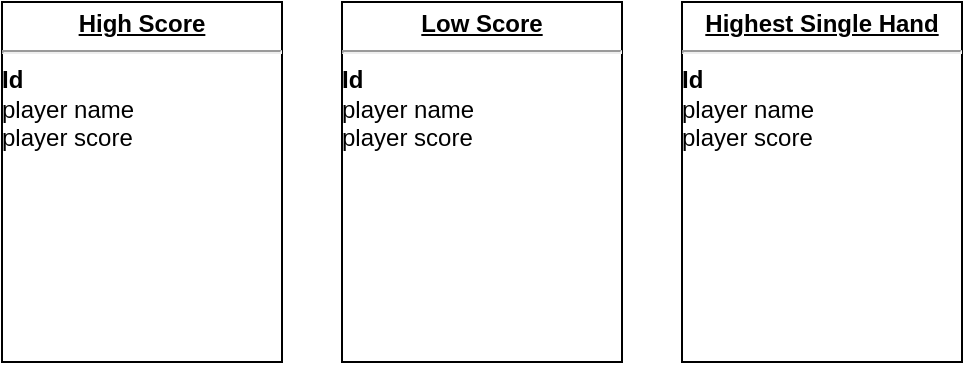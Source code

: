 <mxfile version="13.1.2" type="device"><diagram name="Page-1" id="a7904f86-f2b4-8e86-fa97-74104820619b"><mxGraphModel dx="1422" dy="738" grid="1" gridSize="10" guides="1" tooltips="1" connect="1" arrows="1" fold="1" page="1" pageScale="1" pageWidth="1100" pageHeight="850" background="#ffffff" math="0" shadow="0"><root><mxCell id="0"/><mxCell id="1" parent="0"/><mxCell id="24794b860abc3c2d-1" value="&lt;p style=&quot;margin: 0px ; margin-top: 4px ; text-align: center ; text-decoration: underline&quot;&gt;&lt;b&gt;High Score&lt;/b&gt;&lt;br&gt;&lt;/p&gt;&lt;hr&gt;&lt;div&gt;&lt;b&gt;Id&lt;/b&gt;&lt;/div&gt;&lt;div&gt;player name&lt;/div&gt;&lt;div&gt;player score&lt;br&gt;&lt;/div&gt;" style="verticalAlign=top;align=left;overflow=fill;fontSize=12;fontFamily=Helvetica;html=1;rounded=0;shadow=0;comic=0;labelBackgroundColor=none;strokeWidth=1" parent="1" vertex="1"><mxGeometry x="180" y="120" width="140" height="180" as="geometry"/></mxCell><mxCell id="OkZb00VSK4UbaUsfEFEG-1" value="&lt;p style=&quot;margin: 0px ; margin-top: 4px ; text-align: center ; text-decoration: underline&quot;&gt;&lt;b&gt;Low Score&lt;/b&gt;&lt;br&gt;&lt;/p&gt;&lt;hr&gt;&lt;div&gt;&lt;b&gt;Id&lt;/b&gt;&lt;/div&gt;&lt;div&gt;player name&lt;/div&gt;&lt;div&gt;player score&lt;br&gt;&lt;/div&gt;" style="verticalAlign=top;align=left;overflow=fill;fontSize=12;fontFamily=Helvetica;html=1;rounded=0;shadow=0;comic=0;labelBackgroundColor=none;strokeWidth=1" vertex="1" parent="1"><mxGeometry x="350" y="120" width="140" height="180" as="geometry"/></mxCell><mxCell id="OkZb00VSK4UbaUsfEFEG-2" value="&lt;p style=&quot;margin: 0px ; margin-top: 4px ; text-align: center ; text-decoration: underline&quot;&gt;Highest Single Hand&lt;br&gt;&lt;/p&gt;&lt;hr&gt;&lt;div&gt;&lt;span&gt;Id&lt;/span&gt;&lt;/div&gt;&lt;div&gt;&lt;span style=&quot;font-weight: normal&quot;&gt;player name&lt;/span&gt;&lt;/div&gt;&lt;div&gt;&lt;span style=&quot;font-weight: normal&quot;&gt;player score&lt;/span&gt;&lt;br&gt;&lt;/div&gt;" style="verticalAlign=top;align=left;overflow=fill;fontSize=12;fontFamily=Helvetica;html=1;rounded=0;shadow=0;comic=0;labelBackgroundColor=none;strokeWidth=1;fontStyle=1" vertex="1" parent="1"><mxGeometry x="520" y="120" width="140" height="180" as="geometry"/></mxCell></root></mxGraphModel></diagram></mxfile>